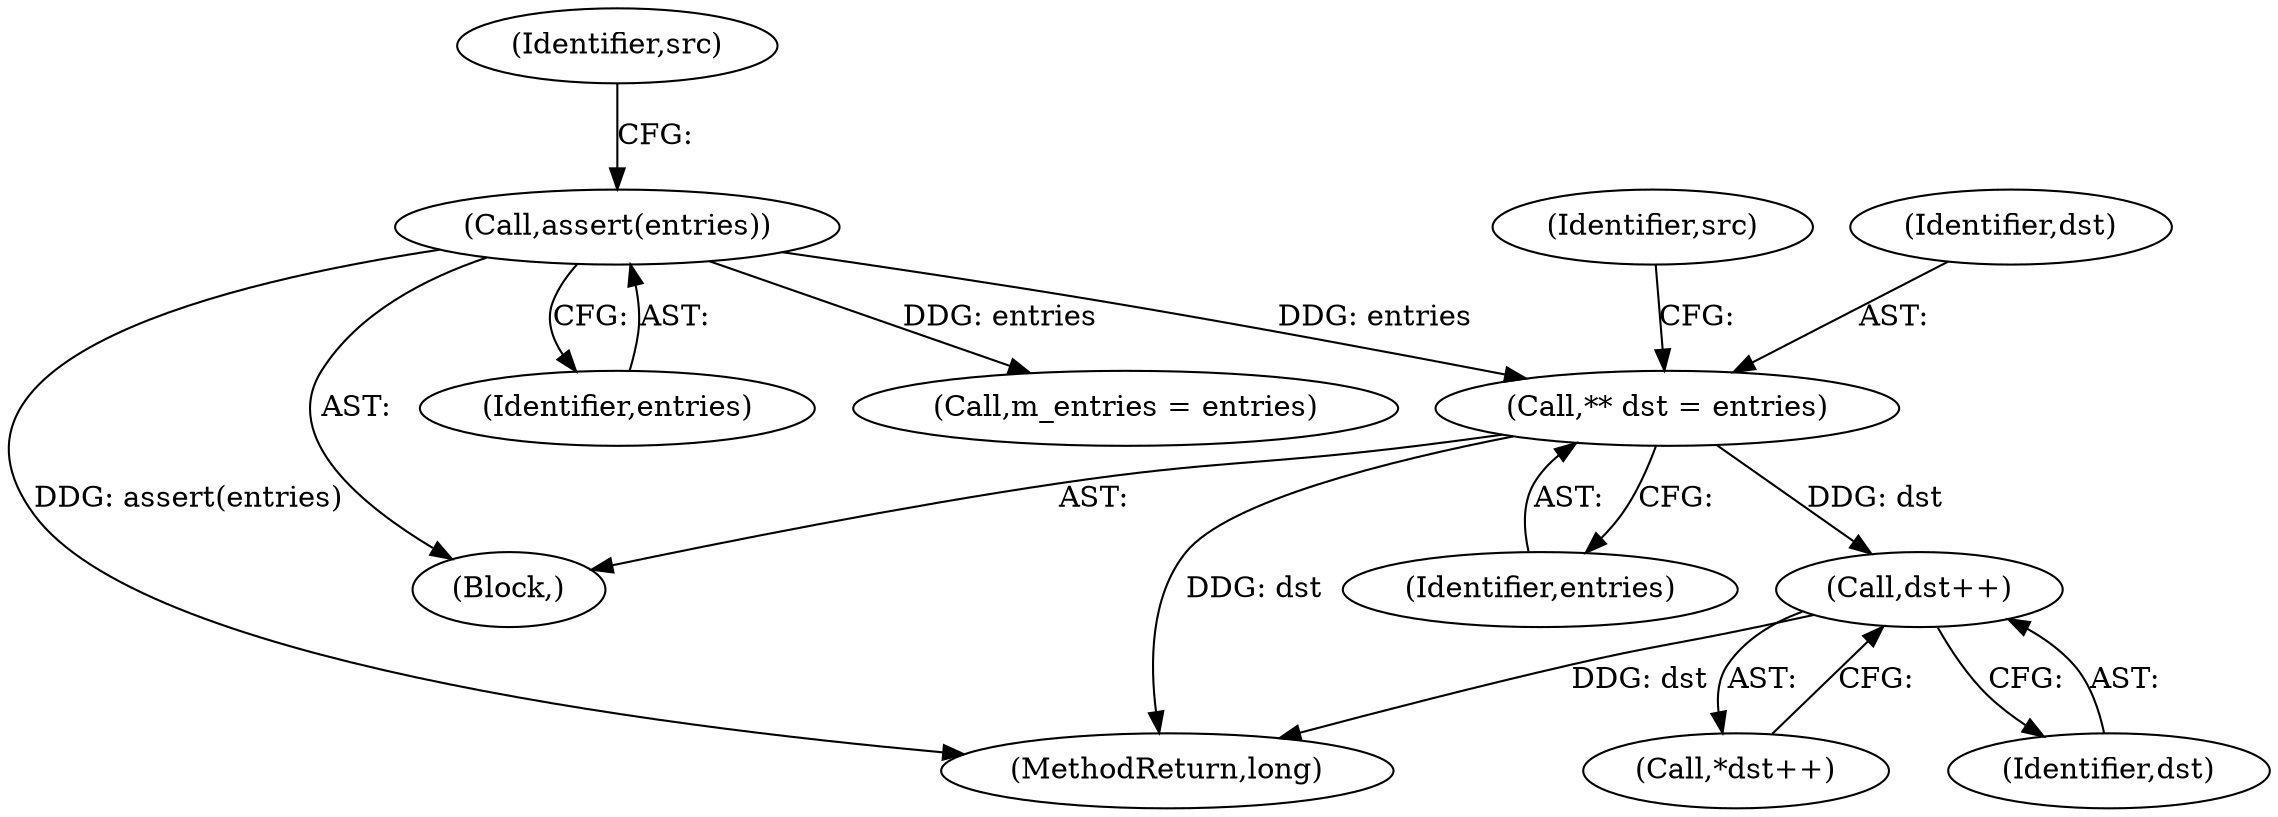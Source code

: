 digraph "1_Android_cc274e2abe8b2a6698a5c47d8aa4bb45f1f9538d_3@pointer" {
"1000182" [label="(Call,dst++)"];
"1000173" [label="(Call,** dst = entries)"];
"1000161" [label="(Call,assert(entries))"];
"1000189" [label="(Call,m_entries = entries)"];
"1000173" [label="(Call,** dst = entries)"];
"1000175" [label="(Identifier,entries)"];
"1000178" [label="(Identifier,src)"];
"1000174" [label="(Identifier,dst)"];
"1000165" [label="(Identifier,src)"];
"1000209" [label="(MethodReturn,long)"];
"1000154" [label="(Block,)"];
"1000162" [label="(Identifier,entries)"];
"1000183" [label="(Identifier,dst)"];
"1000161" [label="(Call,assert(entries))"];
"1000181" [label="(Call,*dst++)"];
"1000182" [label="(Call,dst++)"];
"1000182" -> "1000181"  [label="AST: "];
"1000182" -> "1000183"  [label="CFG: "];
"1000183" -> "1000182"  [label="AST: "];
"1000181" -> "1000182"  [label="CFG: "];
"1000182" -> "1000209"  [label="DDG: dst"];
"1000173" -> "1000182"  [label="DDG: dst"];
"1000173" -> "1000154"  [label="AST: "];
"1000173" -> "1000175"  [label="CFG: "];
"1000174" -> "1000173"  [label="AST: "];
"1000175" -> "1000173"  [label="AST: "];
"1000178" -> "1000173"  [label="CFG: "];
"1000173" -> "1000209"  [label="DDG: dst"];
"1000161" -> "1000173"  [label="DDG: entries"];
"1000161" -> "1000154"  [label="AST: "];
"1000161" -> "1000162"  [label="CFG: "];
"1000162" -> "1000161"  [label="AST: "];
"1000165" -> "1000161"  [label="CFG: "];
"1000161" -> "1000209"  [label="DDG: assert(entries)"];
"1000161" -> "1000189"  [label="DDG: entries"];
}
